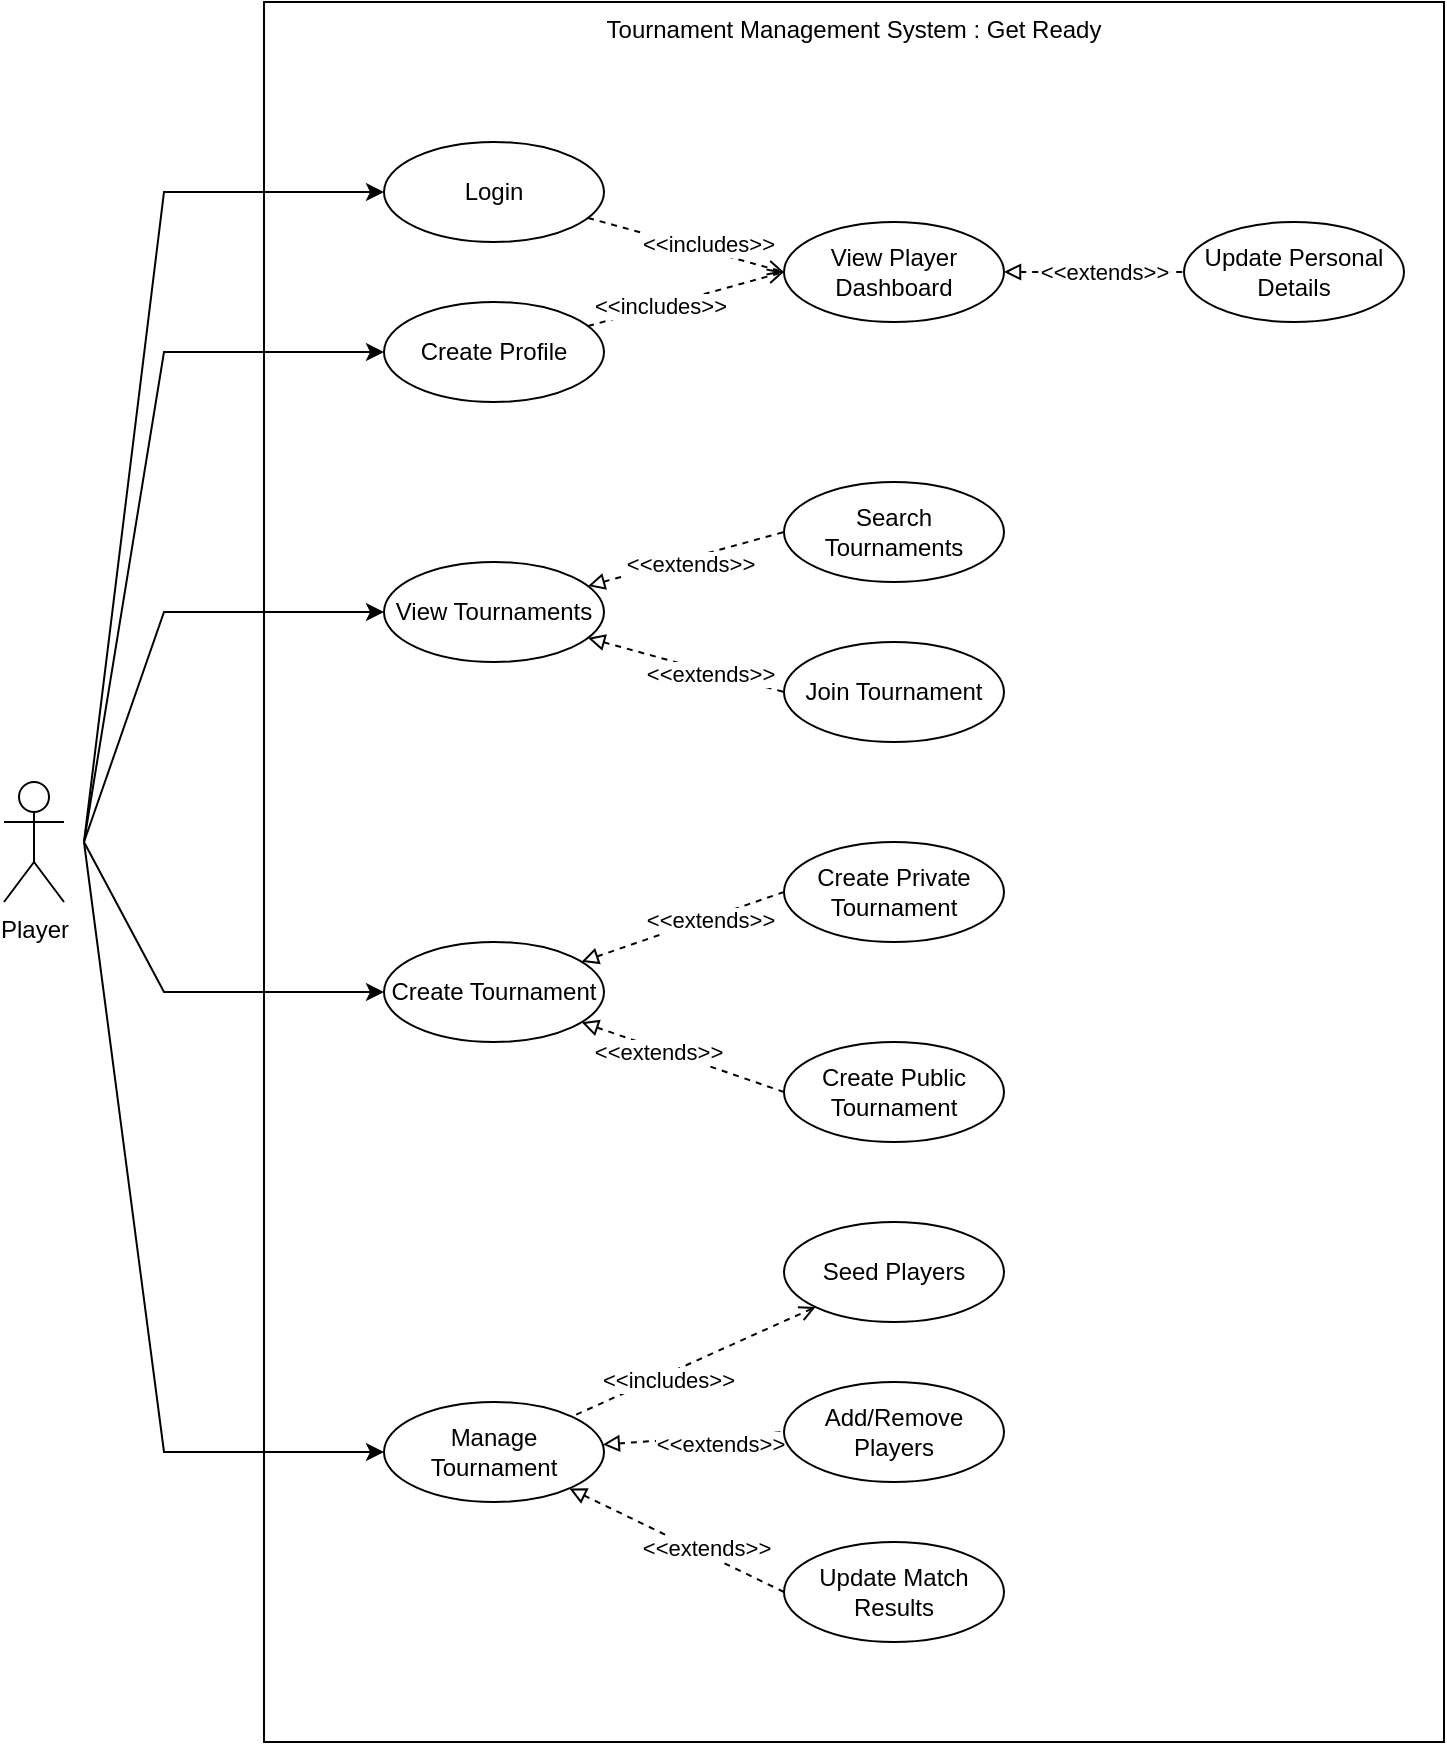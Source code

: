 <mxfile version="19.0.3" type="device"><diagram id="CR5ur3w70eAVF3F1tM4W" name="Page-2"><mxGraphModel dx="1209" dy="684" grid="1" gridSize="10" guides="1" tooltips="1" connect="1" arrows="1" fold="1" page="1" pageScale="1" pageWidth="827" pageHeight="1169" math="0" shadow="0"><root><mxCell id="0"/><mxCell id="1" parent="0"/><mxCell id="0HrUqREkxinhmGDfPLAP-1" value="Tournament Management System : Get Ready" style="rounded=0;whiteSpace=wrap;html=1;fillColor=none;verticalAlign=top;" vertex="1" parent="1"><mxGeometry x="170" y="40" width="590" height="870" as="geometry"/></mxCell><mxCell id="6eg9tFtRHXCRoDB1mz-w-16" style="rounded=0;orthogonalLoop=1;jettySize=auto;html=1;entryX=0;entryY=0.5;entryDx=0;entryDy=0;" edge="1" parent="1" target="6eg9tFtRHXCRoDB1mz-w-1"><mxGeometry relative="1" as="geometry"><mxPoint x="80" y="460" as="sourcePoint"/><Array as="points"><mxPoint x="120" y="135"/></Array></mxGeometry></mxCell><mxCell id="6eg9tFtRHXCRoDB1mz-w-17" style="edgeStyle=none;rounded=0;orthogonalLoop=1;jettySize=auto;html=1;entryX=0;entryY=0.5;entryDx=0;entryDy=0;" edge="1" parent="1" target="6eg9tFtRHXCRoDB1mz-w-2"><mxGeometry relative="1" as="geometry"><mxPoint x="80" y="460" as="sourcePoint"/><Array as="points"><mxPoint x="120" y="215"/></Array></mxGeometry></mxCell><mxCell id="6eg9tFtRHXCRoDB1mz-w-18" style="edgeStyle=none;rounded=0;orthogonalLoop=1;jettySize=auto;html=1;entryX=0;entryY=0.5;entryDx=0;entryDy=0;" edge="1" parent="1" target="6eg9tFtRHXCRoDB1mz-w-4"><mxGeometry relative="1" as="geometry"><mxPoint x="80" y="460" as="sourcePoint"/><Array as="points"><mxPoint x="120" y="345"/></Array></mxGeometry></mxCell><mxCell id="6eg9tFtRHXCRoDB1mz-w-19" style="edgeStyle=none;rounded=0;orthogonalLoop=1;jettySize=auto;html=1;entryX=0;entryY=0.5;entryDx=0;entryDy=0;" edge="1" parent="1" target="6eg9tFtRHXCRoDB1mz-w-5"><mxGeometry relative="1" as="geometry"><mxPoint x="80" y="460" as="sourcePoint"/><Array as="points"><mxPoint x="120" y="535"/></Array></mxGeometry></mxCell><mxCell id="6eg9tFtRHXCRoDB1mz-w-20" style="edgeStyle=none;rounded=0;orthogonalLoop=1;jettySize=auto;html=1;entryX=0;entryY=0.5;entryDx=0;entryDy=0;" edge="1" parent="1" target="6eg9tFtRHXCRoDB1mz-w-7"><mxGeometry relative="1" as="geometry"><mxPoint x="80" y="460" as="sourcePoint"/><Array as="points"><mxPoint x="120" y="765"/></Array></mxGeometry></mxCell><mxCell id="qu65DqoiUXxpxZX4kWRH-1" value="Player" style="shape=umlActor;verticalLabelPosition=bottom;verticalAlign=top;html=1;outlineConnect=0;" vertex="1" parent="1"><mxGeometry x="40" y="430" width="30" height="60" as="geometry"/></mxCell><mxCell id="6eg9tFtRHXCRoDB1mz-w-21" style="edgeStyle=none;rounded=0;orthogonalLoop=1;jettySize=auto;html=1;entryX=0;entryY=0.5;entryDx=0;entryDy=0;dashed=1;endArrow=open;endFill=0;" edge="1" parent="1" source="6eg9tFtRHXCRoDB1mz-w-1" target="6eg9tFtRHXCRoDB1mz-w-3"><mxGeometry relative="1" as="geometry"/></mxCell><mxCell id="6eg9tFtRHXCRoDB1mz-w-22" value="&amp;lt;&amp;lt;includes&amp;gt;&amp;gt;" style="edgeLabel;html=1;align=center;verticalAlign=middle;resizable=0;points=[];" vertex="1" connectable="0" parent="6eg9tFtRHXCRoDB1mz-w-21"><mxGeometry x="0.204" y="4" relative="1" as="geometry"><mxPoint as="offset"/></mxGeometry></mxCell><mxCell id="6eg9tFtRHXCRoDB1mz-w-1" value="Login" style="ellipse;whiteSpace=wrap;html=1;" vertex="1" parent="1"><mxGeometry x="230" y="110" width="110" height="50" as="geometry"/></mxCell><mxCell id="6eg9tFtRHXCRoDB1mz-w-23" style="edgeStyle=none;rounded=0;orthogonalLoop=1;jettySize=auto;html=1;entryX=0;entryY=0.5;entryDx=0;entryDy=0;dashed=1;endArrow=open;endFill=0;" edge="1" parent="1" source="6eg9tFtRHXCRoDB1mz-w-2" target="6eg9tFtRHXCRoDB1mz-w-3"><mxGeometry relative="1" as="geometry"/></mxCell><mxCell id="6eg9tFtRHXCRoDB1mz-w-24" value="&amp;lt;&amp;lt;includes&amp;gt;&amp;gt;" style="edgeLabel;html=1;align=center;verticalAlign=middle;resizable=0;points=[];" vertex="1" connectable="0" parent="6eg9tFtRHXCRoDB1mz-w-23"><mxGeometry x="-0.272" relative="1" as="geometry"><mxPoint as="offset"/></mxGeometry></mxCell><mxCell id="6eg9tFtRHXCRoDB1mz-w-2" value="Create Profile" style="ellipse;whiteSpace=wrap;html=1;" vertex="1" parent="1"><mxGeometry x="230" y="190" width="110" height="50" as="geometry"/></mxCell><mxCell id="6eg9tFtRHXCRoDB1mz-w-25" style="edgeStyle=none;rounded=0;orthogonalLoop=1;jettySize=auto;html=1;dashed=1;endArrow=none;endFill=0;startArrow=block;startFill=0;" edge="1" parent="1" source="6eg9tFtRHXCRoDB1mz-w-3" target="6eg9tFtRHXCRoDB1mz-w-13"><mxGeometry relative="1" as="geometry"/></mxCell><mxCell id="6eg9tFtRHXCRoDB1mz-w-26" value="&amp;lt;&amp;lt;extends&amp;gt;&amp;gt;" style="edgeLabel;html=1;align=center;verticalAlign=middle;resizable=0;points=[];" vertex="1" connectable="0" parent="6eg9tFtRHXCRoDB1mz-w-25"><mxGeometry x="0.268" y="2" relative="1" as="geometry"><mxPoint x="-7" y="2" as="offset"/></mxGeometry></mxCell><mxCell id="6eg9tFtRHXCRoDB1mz-w-3" value="View Player Dashboard" style="ellipse;whiteSpace=wrap;html=1;" vertex="1" parent="1"><mxGeometry x="430" y="150" width="110" height="50" as="geometry"/></mxCell><mxCell id="6eg9tFtRHXCRoDB1mz-w-30" style="edgeStyle=none;rounded=0;orthogonalLoop=1;jettySize=auto;html=1;entryX=0;entryY=0.5;entryDx=0;entryDy=0;dashed=1;startArrow=block;startFill=0;endArrow=none;endFill=0;" edge="1" parent="1" source="6eg9tFtRHXCRoDB1mz-w-4" target="6eg9tFtRHXCRoDB1mz-w-8"><mxGeometry relative="1" as="geometry"/></mxCell><mxCell id="6eg9tFtRHXCRoDB1mz-w-37" value="&amp;lt;&amp;lt;extends&amp;gt;&amp;gt;" style="edgeLabel;html=1;align=center;verticalAlign=middle;resizable=0;points=[];" vertex="1" connectable="0" parent="6eg9tFtRHXCRoDB1mz-w-30"><mxGeometry x="0.274" y="4" relative="1" as="geometry"><mxPoint x="-10" y="10" as="offset"/></mxGeometry></mxCell><mxCell id="6eg9tFtRHXCRoDB1mz-w-31" style="edgeStyle=none;rounded=0;orthogonalLoop=1;jettySize=auto;html=1;entryX=0;entryY=0.5;entryDx=0;entryDy=0;dashed=1;startArrow=block;startFill=0;endArrow=none;endFill=0;" edge="1" parent="1" source="6eg9tFtRHXCRoDB1mz-w-4" target="6eg9tFtRHXCRoDB1mz-w-6"><mxGeometry relative="1" as="geometry"/></mxCell><mxCell id="6eg9tFtRHXCRoDB1mz-w-38" value="&amp;lt;&amp;lt;extends&amp;gt;&amp;gt;" style="edgeLabel;html=1;align=center;verticalAlign=middle;resizable=0;points=[];" vertex="1" connectable="0" parent="6eg9tFtRHXCRoDB1mz-w-31"><mxGeometry x="0.249" y="-1" relative="1" as="geometry"><mxPoint as="offset"/></mxGeometry></mxCell><mxCell id="6eg9tFtRHXCRoDB1mz-w-4" value="View Tournaments" style="ellipse;whiteSpace=wrap;html=1;" vertex="1" parent="1"><mxGeometry x="230" y="320" width="110" height="50" as="geometry"/></mxCell><mxCell id="6eg9tFtRHXCRoDB1mz-w-32" style="edgeStyle=none;rounded=0;orthogonalLoop=1;jettySize=auto;html=1;entryX=0;entryY=0.5;entryDx=0;entryDy=0;dashed=1;startArrow=block;startFill=0;endArrow=none;endFill=0;" edge="1" parent="1" source="6eg9tFtRHXCRoDB1mz-w-5" target="6eg9tFtRHXCRoDB1mz-w-14"><mxGeometry relative="1" as="geometry"/></mxCell><mxCell id="6eg9tFtRHXCRoDB1mz-w-39" value="&amp;lt;&amp;lt;extends&amp;gt;&amp;gt;" style="edgeLabel;html=1;align=center;verticalAlign=middle;resizable=0;points=[];" vertex="1" connectable="0" parent="6eg9tFtRHXCRoDB1mz-w-32"><mxGeometry x="0.265" y="-1" relative="1" as="geometry"><mxPoint as="offset"/></mxGeometry></mxCell><mxCell id="6eg9tFtRHXCRoDB1mz-w-33" style="edgeStyle=none;rounded=0;orthogonalLoop=1;jettySize=auto;html=1;entryX=0;entryY=0.5;entryDx=0;entryDy=0;dashed=1;startArrow=block;startFill=0;endArrow=none;endFill=0;" edge="1" parent="1" source="6eg9tFtRHXCRoDB1mz-w-5" target="6eg9tFtRHXCRoDB1mz-w-15"><mxGeometry relative="1" as="geometry"/></mxCell><mxCell id="6eg9tFtRHXCRoDB1mz-w-40" value="&amp;lt;&amp;lt;extends&amp;gt;&amp;gt;" style="edgeLabel;html=1;align=center;verticalAlign=middle;resizable=0;points=[];" vertex="1" connectable="0" parent="6eg9tFtRHXCRoDB1mz-w-33"><mxGeometry x="-0.24" y="-1" relative="1" as="geometry"><mxPoint as="offset"/></mxGeometry></mxCell><mxCell id="6eg9tFtRHXCRoDB1mz-w-5" value="Create Tournament" style="ellipse;whiteSpace=wrap;html=1;" vertex="1" parent="1"><mxGeometry x="230" y="510" width="110" height="50" as="geometry"/></mxCell><mxCell id="6eg9tFtRHXCRoDB1mz-w-6" value="Join Tournament" style="ellipse;whiteSpace=wrap;html=1;" vertex="1" parent="1"><mxGeometry x="430" y="360" width="110" height="50" as="geometry"/></mxCell><mxCell id="6eg9tFtRHXCRoDB1mz-w-34" style="edgeStyle=none;rounded=0;orthogonalLoop=1;jettySize=auto;html=1;entryX=0;entryY=0.5;entryDx=0;entryDy=0;dashed=1;startArrow=block;startFill=0;endArrow=none;endFill=0;" edge="1" parent="1" source="6eg9tFtRHXCRoDB1mz-w-7" target="6eg9tFtRHXCRoDB1mz-w-9"><mxGeometry relative="1" as="geometry"/></mxCell><mxCell id="6eg9tFtRHXCRoDB1mz-w-41" value="&amp;lt;&amp;lt;extends&amp;gt;&amp;gt;" style="edgeLabel;html=1;align=center;verticalAlign=middle;resizable=0;points=[];" vertex="1" connectable="0" parent="6eg9tFtRHXCRoDB1mz-w-34"><mxGeometry x="0.279" y="-3" relative="1" as="geometry"><mxPoint as="offset"/></mxGeometry></mxCell><mxCell id="6eg9tFtRHXCRoDB1mz-w-35" style="edgeStyle=none;rounded=0;orthogonalLoop=1;jettySize=auto;html=1;entryX=0;entryY=0.5;entryDx=0;entryDy=0;dashed=1;startArrow=block;startFill=0;endArrow=none;endFill=0;" edge="1" parent="1" source="6eg9tFtRHXCRoDB1mz-w-7" target="6eg9tFtRHXCRoDB1mz-w-10"><mxGeometry relative="1" as="geometry"/></mxCell><mxCell id="6eg9tFtRHXCRoDB1mz-w-42" value="&amp;lt;&amp;lt;extends&amp;gt;&amp;gt;" style="edgeLabel;html=1;align=center;verticalAlign=middle;resizable=0;points=[];" vertex="1" connectable="0" parent="6eg9tFtRHXCRoDB1mz-w-35"><mxGeometry x="0.254" y="3" relative="1" as="geometry"><mxPoint as="offset"/></mxGeometry></mxCell><mxCell id="6eg9tFtRHXCRoDB1mz-w-7" value="Manage Tournament" style="ellipse;whiteSpace=wrap;html=1;" vertex="1" parent="1"><mxGeometry x="230" y="740" width="110" height="50" as="geometry"/></mxCell><mxCell id="6eg9tFtRHXCRoDB1mz-w-8" value="Search Tournaments" style="ellipse;whiteSpace=wrap;html=1;" vertex="1" parent="1"><mxGeometry x="430" y="280" width="110" height="50" as="geometry"/></mxCell><mxCell id="6eg9tFtRHXCRoDB1mz-w-9" value="Add/Remove Players" style="ellipse;whiteSpace=wrap;html=1;" vertex="1" parent="1"><mxGeometry x="430" y="730" width="110" height="50" as="geometry"/></mxCell><mxCell id="6eg9tFtRHXCRoDB1mz-w-10" value="Update Match Results" style="ellipse;whiteSpace=wrap;html=1;" vertex="1" parent="1"><mxGeometry x="430" y="810" width="110" height="50" as="geometry"/></mxCell><mxCell id="6eg9tFtRHXCRoDB1mz-w-36" style="edgeStyle=none;rounded=0;orthogonalLoop=1;jettySize=auto;html=1;entryX=1;entryY=0;entryDx=0;entryDy=0;dashed=1;startArrow=open;startFill=0;endArrow=none;endFill=0;" edge="1" parent="1" source="6eg9tFtRHXCRoDB1mz-w-11" target="6eg9tFtRHXCRoDB1mz-w-7"><mxGeometry relative="1" as="geometry"/></mxCell><mxCell id="6eg9tFtRHXCRoDB1mz-w-43" value="&amp;lt;&amp;lt;includes&amp;gt;&amp;gt;" style="edgeLabel;html=1;align=center;verticalAlign=middle;resizable=0;points=[];" vertex="1" connectable="0" parent="6eg9tFtRHXCRoDB1mz-w-36"><mxGeometry x="0.225" y="3" relative="1" as="geometry"><mxPoint as="offset"/></mxGeometry></mxCell><mxCell id="6eg9tFtRHXCRoDB1mz-w-11" value="Seed Players" style="ellipse;whiteSpace=wrap;html=1;" vertex="1" parent="1"><mxGeometry x="430" y="650" width="110" height="50" as="geometry"/></mxCell><mxCell id="6eg9tFtRHXCRoDB1mz-w-13" value="Update Personal Details" style="ellipse;whiteSpace=wrap;html=1;" vertex="1" parent="1"><mxGeometry x="630" y="150" width="110" height="50" as="geometry"/></mxCell><mxCell id="6eg9tFtRHXCRoDB1mz-w-14" value="Create Private Tournament" style="ellipse;whiteSpace=wrap;html=1;" vertex="1" parent="1"><mxGeometry x="430" y="460" width="110" height="50" as="geometry"/></mxCell><mxCell id="6eg9tFtRHXCRoDB1mz-w-15" value="Create Public Tournament" style="ellipse;whiteSpace=wrap;html=1;" vertex="1" parent="1"><mxGeometry x="430" y="560" width="110" height="50" as="geometry"/></mxCell></root></mxGraphModel></diagram></mxfile>